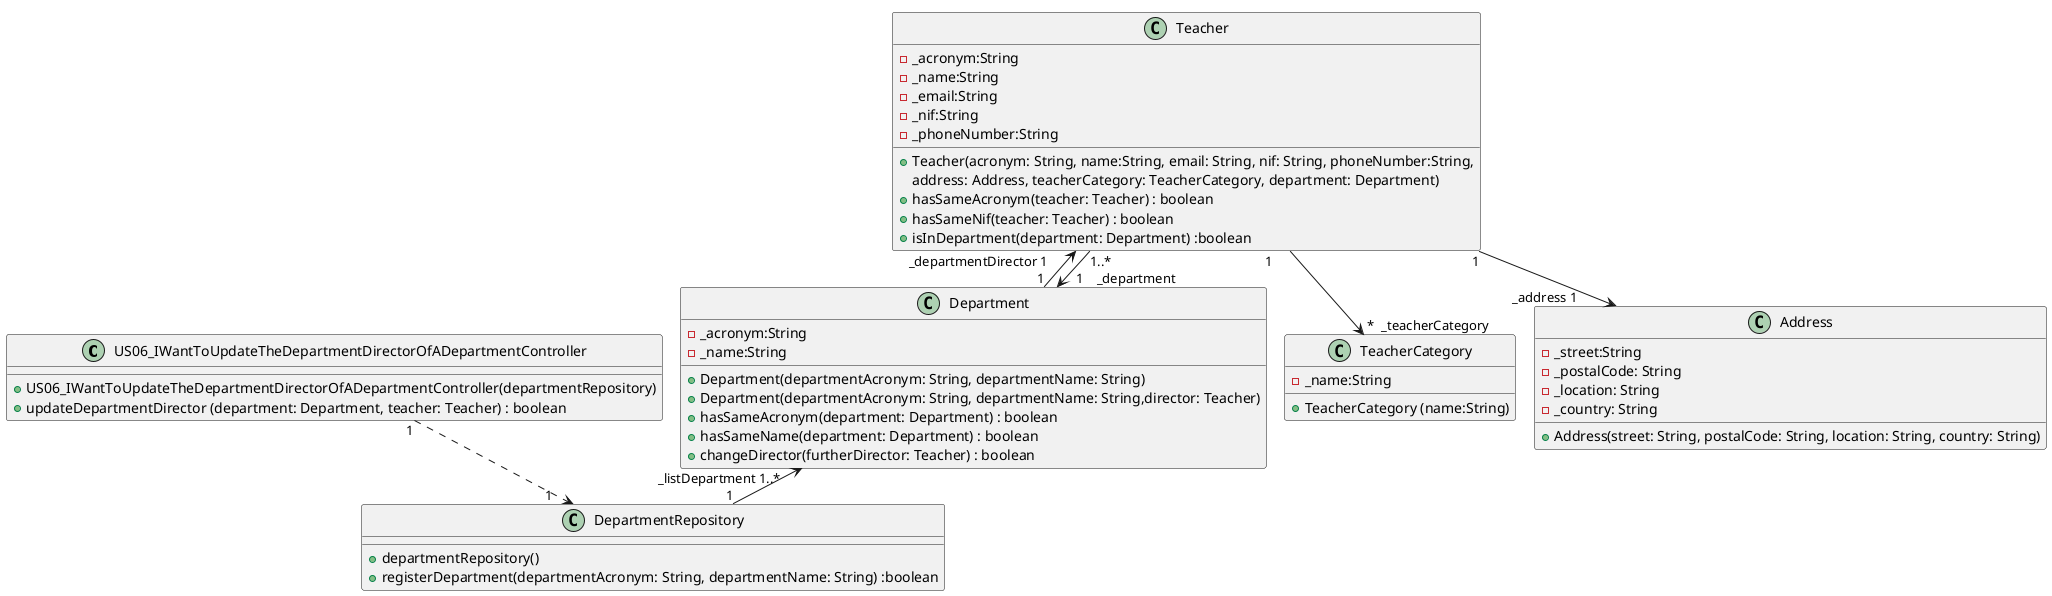 @startuml
!pragma layout smetana
'left to right direction

class US06_IWantToUpdateTheDepartmentDirectorOfADepartmentController {
    +US06_IWantToUpdateTheDepartmentDirectorOfADepartmentController(departmentRepository)
    +updateDepartmentDirector (department: Department, teacher: Teacher) : boolean
}

class Department {
    -_acronym:String
    -_name:String
    +Department(departmentAcronym: String, departmentName: String)
    +Department(departmentAcronym: String, departmentName: String,director: Teacher)
    +hasSameAcronym(department: Department) : boolean
    +hasSameName(department: Department) : boolean
    +changeDirector(furtherDirector: Teacher) : boolean
}

class DepartmentRepository {
    +departmentRepository()
    +registerDepartment(departmentAcronym: String, departmentName: String) :boolean
}

class Teacher {
     -_acronym:String
     -_name:String
     -_email:String
     -_nif:String
     -_phoneNumber:String
     +Teacher(acronym: String, name:String, email: String, nif: String, phoneNumber:String,
     address: Address, teacherCategory: TeacherCategory, department: Department)
     +hasSameAcronym(teacher: Teacher) : boolean
     +hasSameNif(teacher: Teacher) : boolean
     +isInDepartment(department: Department) :boolean
}

class TeacherCategory {
    -_name:String
    + TeacherCategory (name:String)
}

class Address {
     -_street:String
     -_postalCode: String
     -_location: String
     -_country: String
     +Address(street: String, postalCode: String, location: String, country: String)
}

US06_IWantToUpdateTheDepartmentDirectorOfADepartmentController "1" ..> "1      " DepartmentRepository
Teacher "1" --> "_address 1           " Address
Teacher "1     " --> " *  _teacherCategory " TeacherCategory
Teacher "_departmentDirector 1        " <-- "1" Department
Teacher "1..*     " --> "     1    _department" Department
Department "_listDepartment 1..*      " <-- "1" DepartmentRepository

@enduml
